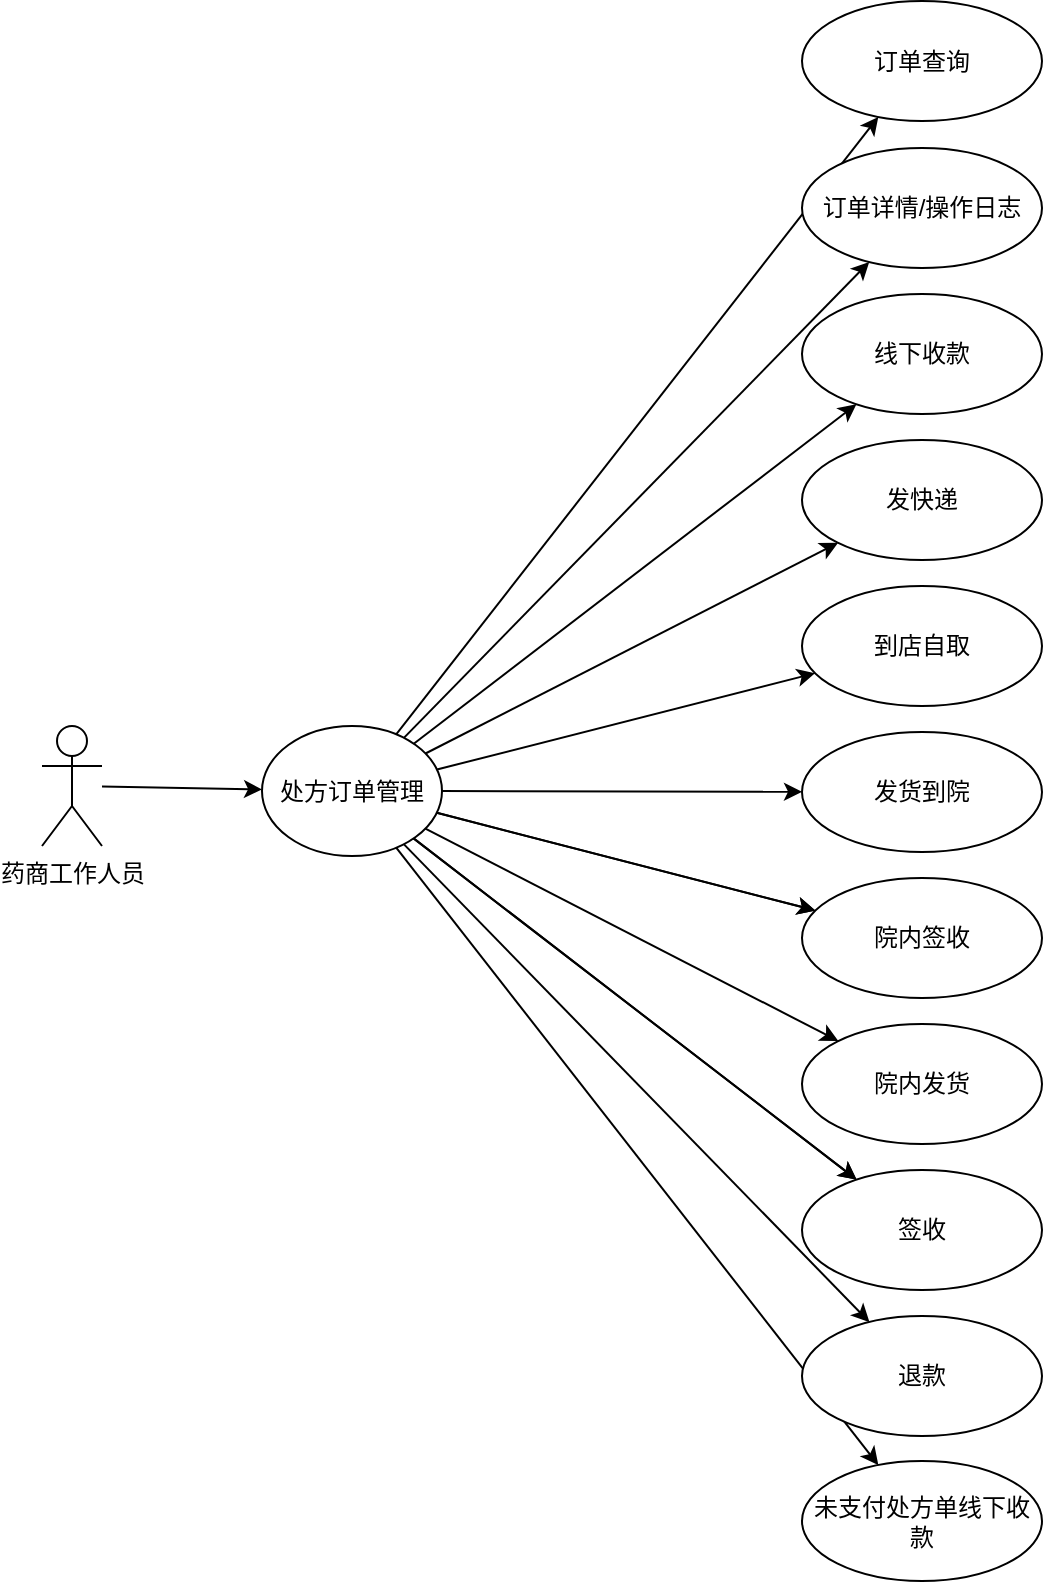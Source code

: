 <mxfile version="20.6.2" type="github">
  <diagram id="yTsK0RVFZhL4D4PjdeFJ" name="第 1 页">
    <mxGraphModel dx="1426" dy="819" grid="1" gridSize="10" guides="1" tooltips="1" connect="1" arrows="1" fold="1" page="1" pageScale="1" pageWidth="827" pageHeight="1169" math="0" shadow="0">
      <root>
        <mxCell id="0" />
        <mxCell id="1" parent="0" />
        <mxCell id="nIgaFsDddQN33NRLavJ3-35" value="" style="edgeStyle=none;rounded=0;orthogonalLoop=1;jettySize=auto;html=1;" edge="1" parent="1" source="nIgaFsDddQN33NRLavJ3-31" target="nIgaFsDddQN33NRLavJ3-34">
          <mxGeometry relative="1" as="geometry" />
        </mxCell>
        <mxCell id="nIgaFsDddQN33NRLavJ3-31" value="药商工作人员" style="shape=umlActor;verticalLabelPosition=bottom;verticalAlign=top;html=1;" vertex="1" parent="1">
          <mxGeometry x="120" y="480" width="30" height="60" as="geometry" />
        </mxCell>
        <mxCell id="nIgaFsDddQN33NRLavJ3-38" value="" style="edgeStyle=none;rounded=0;orthogonalLoop=1;jettySize=auto;html=1;" edge="1" parent="1" source="nIgaFsDddQN33NRLavJ3-34" target="nIgaFsDddQN33NRLavJ3-37">
          <mxGeometry relative="1" as="geometry" />
        </mxCell>
        <mxCell id="nIgaFsDddQN33NRLavJ3-40" value="" style="edgeStyle=none;rounded=0;orthogonalLoop=1;jettySize=auto;html=1;" edge="1" parent="1" source="nIgaFsDddQN33NRLavJ3-34" target="nIgaFsDddQN33NRLavJ3-39">
          <mxGeometry relative="1" as="geometry" />
        </mxCell>
        <mxCell id="nIgaFsDddQN33NRLavJ3-42" value="" style="edgeStyle=none;rounded=0;orthogonalLoop=1;jettySize=auto;html=1;" edge="1" parent="1" source="nIgaFsDddQN33NRLavJ3-34" target="nIgaFsDddQN33NRLavJ3-41">
          <mxGeometry relative="1" as="geometry" />
        </mxCell>
        <mxCell id="nIgaFsDddQN33NRLavJ3-45" value="" style="edgeStyle=none;rounded=0;orthogonalLoop=1;jettySize=auto;html=1;" edge="1" parent="1" source="nIgaFsDddQN33NRLavJ3-34" target="nIgaFsDddQN33NRLavJ3-44">
          <mxGeometry relative="1" as="geometry" />
        </mxCell>
        <mxCell id="nIgaFsDddQN33NRLavJ3-51" value="" style="edgeStyle=none;rounded=0;orthogonalLoop=1;jettySize=auto;html=1;" edge="1" parent="1" source="nIgaFsDddQN33NRLavJ3-34" target="nIgaFsDddQN33NRLavJ3-50">
          <mxGeometry relative="1" as="geometry" />
        </mxCell>
        <mxCell id="nIgaFsDddQN33NRLavJ3-54" value="" style="edgeStyle=none;rounded=0;orthogonalLoop=1;jettySize=auto;html=1;" edge="1" parent="1" source="nIgaFsDddQN33NRLavJ3-34" target="nIgaFsDddQN33NRLavJ3-53">
          <mxGeometry relative="1" as="geometry" />
        </mxCell>
        <mxCell id="nIgaFsDddQN33NRLavJ3-57" value="" style="edgeStyle=none;rounded=0;orthogonalLoop=1;jettySize=auto;html=1;" edge="1" parent="1" source="nIgaFsDddQN33NRLavJ3-34" target="nIgaFsDddQN33NRLavJ3-56">
          <mxGeometry relative="1" as="geometry" />
        </mxCell>
        <mxCell id="nIgaFsDddQN33NRLavJ3-59" value="" style="edgeStyle=none;rounded=0;orthogonalLoop=1;jettySize=auto;html=1;" edge="1" parent="1" source="nIgaFsDddQN33NRLavJ3-34" target="nIgaFsDddQN33NRLavJ3-56">
          <mxGeometry relative="1" as="geometry" />
        </mxCell>
        <mxCell id="nIgaFsDddQN33NRLavJ3-61" value="" style="edgeStyle=none;rounded=0;orthogonalLoop=1;jettySize=auto;html=1;" edge="1" parent="1" source="nIgaFsDddQN33NRLavJ3-34" target="nIgaFsDddQN33NRLavJ3-60">
          <mxGeometry relative="1" as="geometry" />
        </mxCell>
        <mxCell id="nIgaFsDddQN33NRLavJ3-63" value="" style="edgeStyle=none;rounded=0;orthogonalLoop=1;jettySize=auto;html=1;" edge="1" parent="1" source="nIgaFsDddQN33NRLavJ3-34" target="nIgaFsDddQN33NRLavJ3-62">
          <mxGeometry relative="1" as="geometry" />
        </mxCell>
        <mxCell id="nIgaFsDddQN33NRLavJ3-64" value="" style="edgeStyle=none;rounded=0;orthogonalLoop=1;jettySize=auto;html=1;" edge="1" parent="1" source="nIgaFsDddQN33NRLavJ3-34" target="nIgaFsDddQN33NRLavJ3-62">
          <mxGeometry relative="1" as="geometry" />
        </mxCell>
        <mxCell id="nIgaFsDddQN33NRLavJ3-66" value="" style="edgeStyle=none;rounded=0;orthogonalLoop=1;jettySize=auto;html=1;" edge="1" parent="1" source="nIgaFsDddQN33NRLavJ3-34" target="nIgaFsDddQN33NRLavJ3-65">
          <mxGeometry relative="1" as="geometry" />
        </mxCell>
        <mxCell id="nIgaFsDddQN33NRLavJ3-68" value="" style="edgeStyle=none;rounded=0;orthogonalLoop=1;jettySize=auto;html=1;" edge="1" parent="1" source="nIgaFsDddQN33NRLavJ3-34" target="nIgaFsDddQN33NRLavJ3-67">
          <mxGeometry relative="1" as="geometry" />
        </mxCell>
        <mxCell id="nIgaFsDddQN33NRLavJ3-34" value="处方订单管理" style="ellipse;whiteSpace=wrap;html=1;" vertex="1" parent="1">
          <mxGeometry x="230" y="480" width="90" height="65" as="geometry" />
        </mxCell>
        <mxCell id="nIgaFsDddQN33NRLavJ3-37" value="订单查询" style="ellipse;whiteSpace=wrap;html=1;" vertex="1" parent="1">
          <mxGeometry x="500" y="117.5" width="120" height="60" as="geometry" />
        </mxCell>
        <mxCell id="nIgaFsDddQN33NRLavJ3-39" value="订单详情/操作日志" style="ellipse;whiteSpace=wrap;html=1;" vertex="1" parent="1">
          <mxGeometry x="500" y="191" width="120" height="60" as="geometry" />
        </mxCell>
        <mxCell id="nIgaFsDddQN33NRLavJ3-41" value="线下收款" style="ellipse;whiteSpace=wrap;html=1;" vertex="1" parent="1">
          <mxGeometry x="500" y="264" width="120" height="60" as="geometry" />
        </mxCell>
        <mxCell id="nIgaFsDddQN33NRLavJ3-44" value="发快递" style="ellipse;whiteSpace=wrap;html=1;" vertex="1" parent="1">
          <mxGeometry x="500" y="337" width="120" height="60" as="geometry" />
        </mxCell>
        <mxCell id="nIgaFsDddQN33NRLavJ3-50" value="到店自取" style="ellipse;whiteSpace=wrap;html=1;" vertex="1" parent="1">
          <mxGeometry x="500" y="410" width="120" height="60" as="geometry" />
        </mxCell>
        <mxCell id="nIgaFsDddQN33NRLavJ3-53" value="发货到院" style="ellipse;whiteSpace=wrap;html=1;" vertex="1" parent="1">
          <mxGeometry x="500" y="483" width="120" height="60" as="geometry" />
        </mxCell>
        <mxCell id="nIgaFsDddQN33NRLavJ3-56" value="院内签收" style="ellipse;whiteSpace=wrap;html=1;" vertex="1" parent="1">
          <mxGeometry x="500" y="556" width="120" height="60" as="geometry" />
        </mxCell>
        <mxCell id="nIgaFsDddQN33NRLavJ3-60" value="院内发货" style="ellipse;whiteSpace=wrap;html=1;" vertex="1" parent="1">
          <mxGeometry x="500" y="629" width="120" height="60" as="geometry" />
        </mxCell>
        <mxCell id="nIgaFsDddQN33NRLavJ3-62" value="签收" style="ellipse;whiteSpace=wrap;html=1;" vertex="1" parent="1">
          <mxGeometry x="500" y="702" width="120" height="60" as="geometry" />
        </mxCell>
        <mxCell id="nIgaFsDddQN33NRLavJ3-65" value="退款" style="ellipse;whiteSpace=wrap;html=1;" vertex="1" parent="1">
          <mxGeometry x="500" y="775" width="120" height="60" as="geometry" />
        </mxCell>
        <mxCell id="nIgaFsDddQN33NRLavJ3-67" value="未支付处方单线下收款" style="ellipse;whiteSpace=wrap;html=1;" vertex="1" parent="1">
          <mxGeometry x="500" y="847.5" width="120" height="60" as="geometry" />
        </mxCell>
      </root>
    </mxGraphModel>
  </diagram>
</mxfile>
